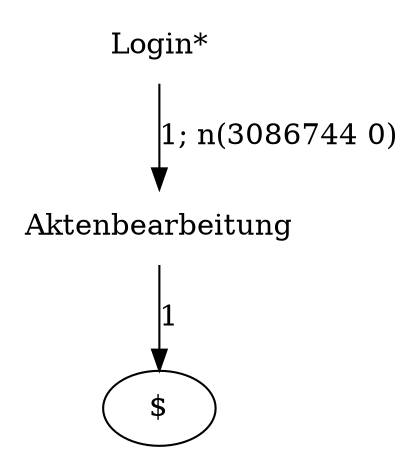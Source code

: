 digraph G {"Login*" [label="Login*",shape=none];"Aktenbearbeitung" [label="Aktenbearbeitung",shape=none];"Login*"->"Aktenbearbeitung" [style=solid,label="1; n(3086744 0)"];"Aktenbearbeitung"->"$" [style=solid,label="1"];}